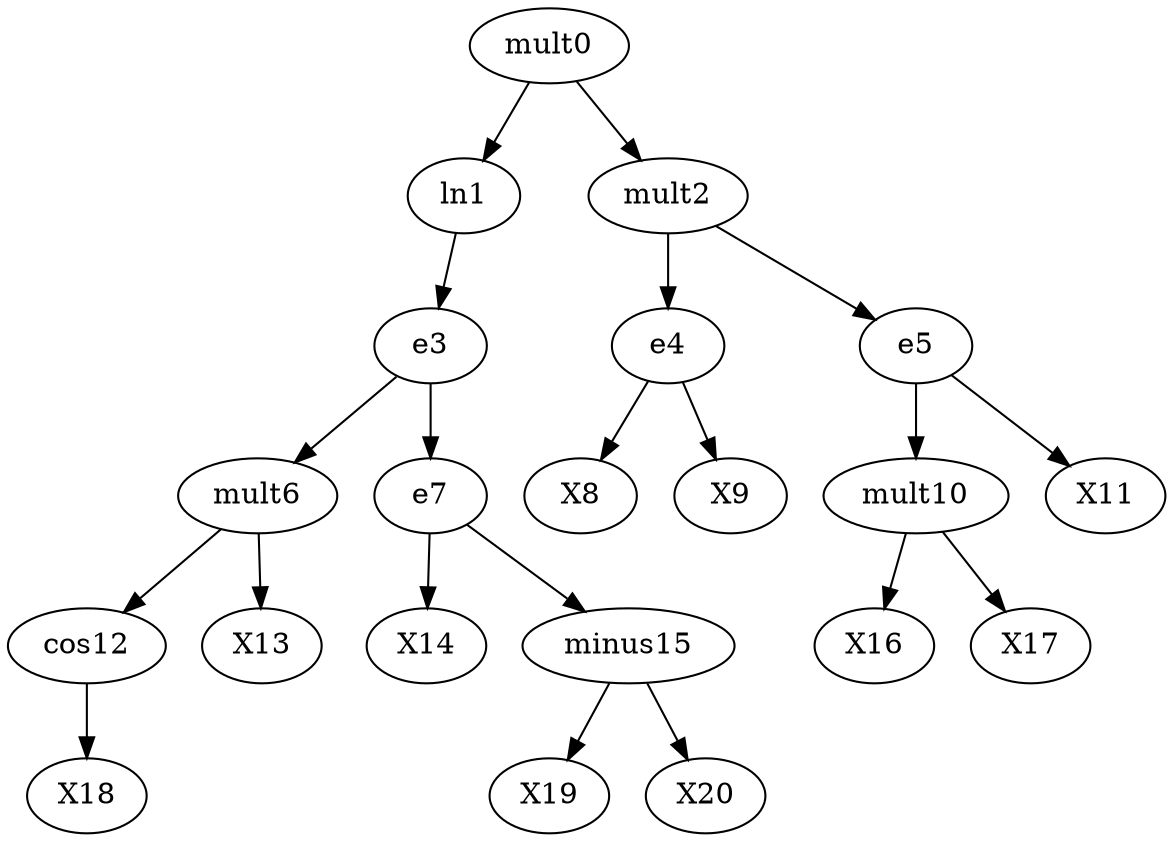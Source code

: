 digraph T {
	mult0 -> ln1;
	mult0 -> mult2;
	ln1 -> e3;
	mult2 -> e4;
	mult2 -> e5;
	e3 -> mult6;
	e3 -> e7;
	e4 -> X8;
	e4 -> X9;
	e5 -> mult10;
	e5 -> X11;
	mult6 -> cos12;
	mult6 -> X13;
	e7 -> X14;
	e7 -> minus15;
	mult10 -> X16;
	mult10 -> X17;
	cos12 -> X18;
	minus15 -> X19;
	minus15 -> X20;
}
